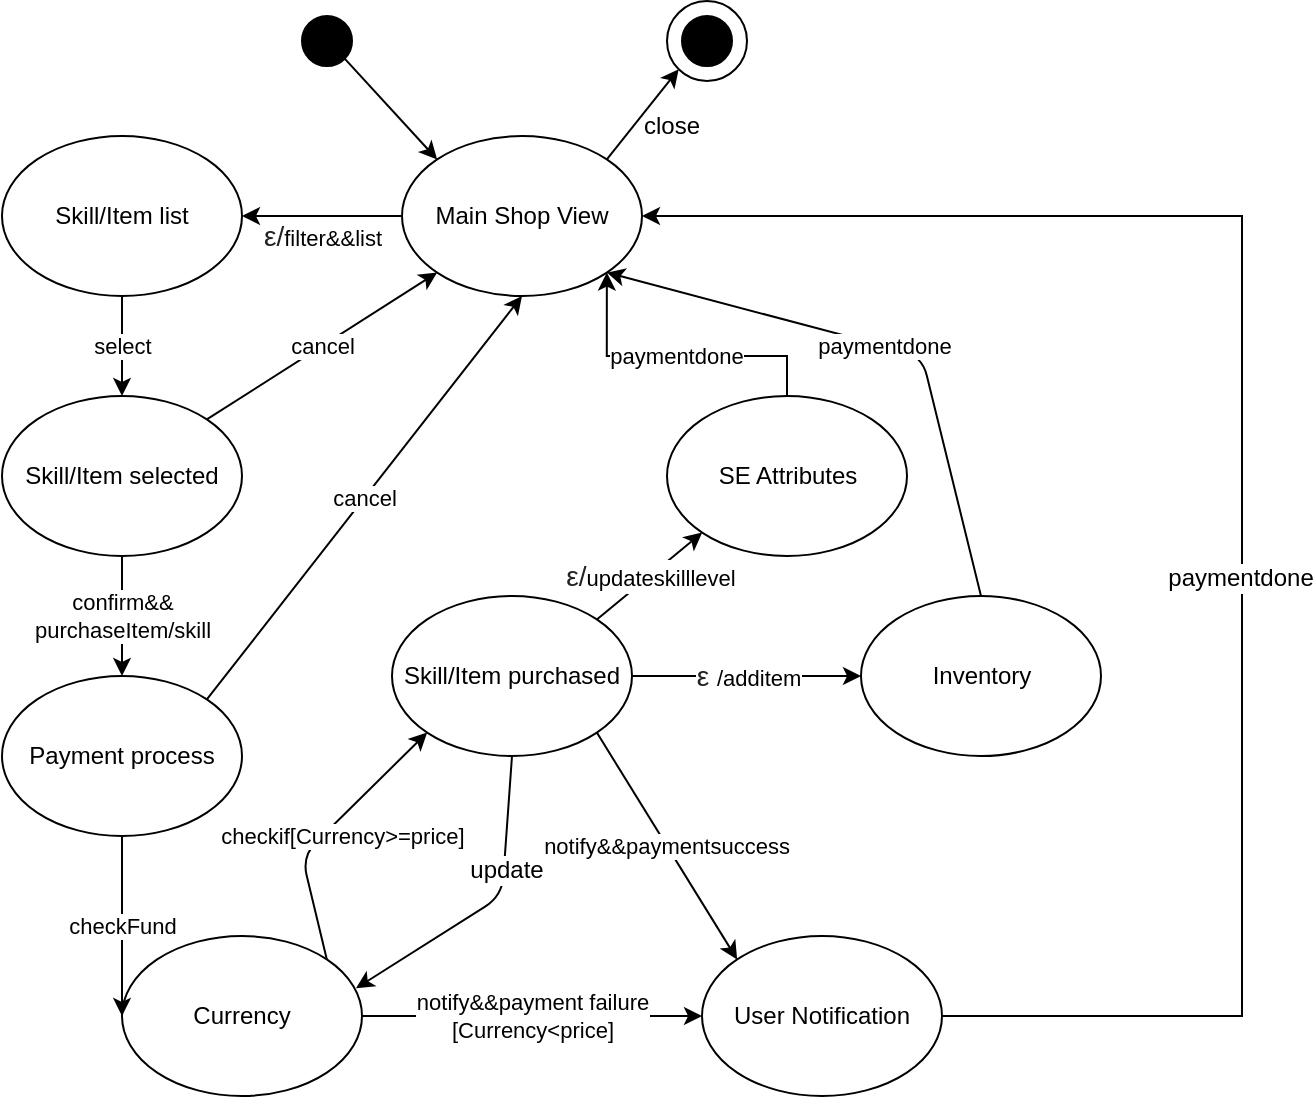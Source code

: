 <mxfile version="12.8.8" type="device"><diagram id="9c27CdLF6xRBSx3krHJN" name="Page-1"><mxGraphModel dx="738" dy="583" grid="1" gridSize="10" guides="1" tooltips="1" connect="1" arrows="1" fold="1" page="1" pageScale="1" pageWidth="1700" pageHeight="1100" math="0" shadow="0"><root><mxCell id="0"/><mxCell id="1" parent="0"/><mxCell id="gPBaaKwjETwQz4riwkVZ-1" value="Main Shop View" style="ellipse;whiteSpace=wrap;html=1;" parent="1" vertex="1"><mxGeometry x="790" y="510" width="120" height="80" as="geometry"/></mxCell><mxCell id="gPBaaKwjETwQz4riwkVZ-2" value="Currency" style="ellipse;whiteSpace=wrap;html=1;" parent="1" vertex="1"><mxGeometry x="650" y="910" width="120" height="80" as="geometry"/></mxCell><mxCell id="0HlMY5smcpfw6WXIwX9m-27" value="paymentdone" style="edgeStyle=orthogonalEdgeStyle;rounded=0;orthogonalLoop=1;jettySize=auto;html=1;entryX=1;entryY=1;entryDx=0;entryDy=0;" edge="1" parent="1" source="gPBaaKwjETwQz4riwkVZ-3" target="gPBaaKwjETwQz4riwkVZ-1"><mxGeometry relative="1" as="geometry"><Array as="points"><mxPoint x="983" y="620"/><mxPoint x="892" y="620"/></Array></mxGeometry></mxCell><mxCell id="gPBaaKwjETwQz4riwkVZ-3" value="SE Attributes" style="ellipse;whiteSpace=wrap;html=1;" parent="1" vertex="1"><mxGeometry x="922.5" y="640" width="120" height="80" as="geometry"/></mxCell><mxCell id="gPBaaKwjETwQz4riwkVZ-6" value="" style="ellipse;whiteSpace=wrap;html=1;aspect=fixed;strokeColor=#000000;fillColor=#000000;" parent="1" vertex="1"><mxGeometry x="740" y="450" width="25" height="25" as="geometry"/></mxCell><mxCell id="gPBaaKwjETwQz4riwkVZ-7" value="" style="endArrow=classic;html=1;strokeColor=#000000;entryX=0;entryY=0;entryDx=0;entryDy=0;exitX=1;exitY=1;exitDx=0;exitDy=0;" parent="1" source="gPBaaKwjETwQz4riwkVZ-6" target="gPBaaKwjETwQz4riwkVZ-1" edge="1"><mxGeometry width="50" height="50" relative="1" as="geometry"><mxPoint x="650" y="600" as="sourcePoint"/><mxPoint x="700" y="550" as="targetPoint"/></mxGeometry></mxCell><mxCell id="gPBaaKwjETwQz4riwkVZ-8" value="" style="ellipse;whiteSpace=wrap;html=1;aspect=fixed;strokeColor=#000000;fillColor=#000000;" parent="1" vertex="1"><mxGeometry x="930" y="450" width="25" height="25" as="geometry"/></mxCell><mxCell id="gPBaaKwjETwQz4riwkVZ-9" value="" style="ellipse;whiteSpace=wrap;html=1;aspect=fixed;strokeColor=#000000;fillColor=none;" parent="1" vertex="1"><mxGeometry x="922.5" y="442.5" width="40" height="40" as="geometry"/></mxCell><mxCell id="gPBaaKwjETwQz4riwkVZ-10" value="" style="endArrow=classic;html=1;strokeColor=#000000;entryX=0;entryY=1;entryDx=0;entryDy=0;exitX=1;exitY=0;exitDx=0;exitDy=0;" parent="1" source="gPBaaKwjETwQz4riwkVZ-1" target="gPBaaKwjETwQz4riwkVZ-9" edge="1"><mxGeometry width="50" height="50" relative="1" as="geometry"><mxPoint x="990" y="620" as="sourcePoint"/><mxPoint x="1040" y="570" as="targetPoint"/></mxGeometry></mxCell><mxCell id="gPBaaKwjETwQz4riwkVZ-11" value="close" style="text;html=1;strokeColor=none;fillColor=none;align=center;verticalAlign=middle;whiteSpace=wrap;rounded=0;" parent="1" vertex="1"><mxGeometry x="905" y="495" width="40" height="20" as="geometry"/></mxCell><mxCell id="0HlMY5smcpfw6WXIwX9m-1" value="Inventory" style="ellipse;whiteSpace=wrap;html=1;" vertex="1" parent="1"><mxGeometry x="1019.5" y="740" width="120" height="80" as="geometry"/></mxCell><mxCell id="0HlMY5smcpfw6WXIwX9m-2" value="Skill/Item list" style="ellipse;whiteSpace=wrap;html=1;" vertex="1" parent="1"><mxGeometry x="590" y="510" width="120" height="80" as="geometry"/></mxCell><mxCell id="0HlMY5smcpfw6WXIwX9m-4" value="&lt;span style=&quot;color: rgb(34 , 34 , 34) ; font-family: sans-serif ; font-size: 14px ; white-space: normal&quot;&gt;ε/&lt;/span&gt;filter&amp;amp;&amp;amp;list" style="endArrow=classic;html=1;entryX=1;entryY=0.5;entryDx=0;entryDy=0;exitX=0;exitY=0.5;exitDx=0;exitDy=0;" edge="1" parent="1" source="gPBaaKwjETwQz4riwkVZ-1" target="0HlMY5smcpfw6WXIwX9m-2"><mxGeometry y="10" width="50" height="50" relative="1" as="geometry"><mxPoint x="840" y="730" as="sourcePoint"/><mxPoint x="890" y="680" as="targetPoint"/><mxPoint as="offset"/></mxGeometry></mxCell><mxCell id="0HlMY5smcpfw6WXIwX9m-5" value="Payment process" style="ellipse;whiteSpace=wrap;html=1;" vertex="1" parent="1"><mxGeometry x="590" y="780" width="120" height="80" as="geometry"/></mxCell><mxCell id="0HlMY5smcpfw6WXIwX9m-6" value="select" style="endArrow=classic;html=1;exitX=0.5;exitY=1;exitDx=0;exitDy=0;entryX=0.5;entryY=0;entryDx=0;entryDy=0;" edge="1" parent="1" source="0HlMY5smcpfw6WXIwX9m-2" target="0HlMY5smcpfw6WXIwX9m-9"><mxGeometry width="50" height="50" relative="1" as="geometry"><mxPoint x="900" y="730" as="sourcePoint"/><mxPoint x="774" y="660" as="targetPoint"/></mxGeometry></mxCell><mxCell id="0HlMY5smcpfw6WXIwX9m-7" value="confirm&amp;amp;&amp;amp;&lt;br&gt;purchaseItem/skill" style="endArrow=classic;html=1;exitX=0.5;exitY=1;exitDx=0;exitDy=0;entryX=0.5;entryY=0;entryDx=0;entryDy=0;" edge="1" parent="1" source="0HlMY5smcpfw6WXIwX9m-9" target="0HlMY5smcpfw6WXIwX9m-5"><mxGeometry width="50" height="50" relative="1" as="geometry"><mxPoint x="692.426" y="658.284" as="sourcePoint"/><mxPoint x="710" y="740" as="targetPoint"/></mxGeometry></mxCell><mxCell id="0HlMY5smcpfw6WXIwX9m-8" value="checkFund" style="endArrow=classic;html=1;entryX=0;entryY=0.5;entryDx=0;entryDy=0;exitX=0.5;exitY=1;exitDx=0;exitDy=0;" edge="1" parent="1" source="0HlMY5smcpfw6WXIwX9m-5" target="gPBaaKwjETwQz4riwkVZ-2"><mxGeometry width="50" height="50" relative="1" as="geometry"><mxPoint x="785" y="790" as="sourcePoint"/><mxPoint x="794.074" y="711.716" as="targetPoint"/><Array as="points"><mxPoint x="650" y="890"/></Array></mxGeometry></mxCell><mxCell id="0HlMY5smcpfw6WXIwX9m-9" value="Skill/Item selected" style="ellipse;whiteSpace=wrap;html=1;" vertex="1" parent="1"><mxGeometry x="590" y="640" width="120" height="80" as="geometry"/></mxCell><mxCell id="0HlMY5smcpfw6WXIwX9m-10" value="cancel" style="endArrow=classic;html=1;exitX=1;exitY=0;exitDx=0;exitDy=0;entryX=0;entryY=1;entryDx=0;entryDy=0;" edge="1" parent="1" source="0HlMY5smcpfw6WXIwX9m-9" target="gPBaaKwjETwQz4riwkVZ-1"><mxGeometry width="50" height="50" relative="1" as="geometry"><mxPoint x="660" y="600" as="sourcePoint"/><mxPoint x="660" y="650" as="targetPoint"/></mxGeometry></mxCell><mxCell id="0HlMY5smcpfw6WXIwX9m-11" value="Skill/Item purchased" style="ellipse;whiteSpace=wrap;html=1;" vertex="1" parent="1"><mxGeometry x="785" y="740" width="120" height="80" as="geometry"/></mxCell><mxCell id="0HlMY5smcpfw6WXIwX9m-12" value="checkif[Currency&amp;gt;=price]" style="endArrow=classic;html=1;entryX=0;entryY=1;entryDx=0;entryDy=0;exitX=1;exitY=0;exitDx=0;exitDy=0;" edge="1" parent="1" source="gPBaaKwjETwQz4riwkVZ-2" target="0HlMY5smcpfw6WXIwX9m-11"><mxGeometry x="0.056" y="-7" width="50" height="50" relative="1" as="geometry"><mxPoint x="660" y="870" as="sourcePoint"/><mxPoint x="740.0" y="930" as="targetPoint"/><Array as="points"><mxPoint x="740" y="870"/></Array><mxPoint as="offset"/></mxGeometry></mxCell><mxCell id="0HlMY5smcpfw6WXIwX9m-22" style="edgeStyle=orthogonalEdgeStyle;rounded=0;orthogonalLoop=1;jettySize=auto;html=1;entryX=1;entryY=0.5;entryDx=0;entryDy=0;" edge="1" parent="1" source="0HlMY5smcpfw6WXIwX9m-13" target="gPBaaKwjETwQz4riwkVZ-1"><mxGeometry relative="1" as="geometry"><Array as="points"><mxPoint x="1210" y="950"/><mxPoint x="1210" y="550"/></Array></mxGeometry></mxCell><mxCell id="0HlMY5smcpfw6WXIwX9m-23" value="paymentdone" style="text;html=1;align=center;verticalAlign=middle;resizable=0;points=[];labelBackgroundColor=#ffffff;" vertex="1" connectable="0" parent="0HlMY5smcpfw6WXIwX9m-22"><mxGeometry x="0.025" y="1" relative="1" as="geometry"><mxPoint y="65.83" as="offset"/></mxGeometry></mxCell><mxCell id="0HlMY5smcpfw6WXIwX9m-13" value="User Notification" style="ellipse;whiteSpace=wrap;html=1;" vertex="1" parent="1"><mxGeometry x="940" y="910" width="120" height="80" as="geometry"/></mxCell><mxCell id="0HlMY5smcpfw6WXIwX9m-14" value="notify&amp;amp;&amp;amp;payment failure&lt;br&gt;[Currency&amp;lt;price]" style="endArrow=classic;html=1;entryX=0;entryY=0.5;entryDx=0;entryDy=0;exitX=1;exitY=0.5;exitDx=0;exitDy=0;" edge="1" parent="1" source="gPBaaKwjETwQz4riwkVZ-2" target="0HlMY5smcpfw6WXIwX9m-13"><mxGeometry width="50" height="50" relative="1" as="geometry"><mxPoint x="762.426" y="931.716" as="sourcePoint"/><mxPoint x="840.0" y="870" as="targetPoint"/></mxGeometry></mxCell><mxCell id="0HlMY5smcpfw6WXIwX9m-15" value="&lt;span style=&quot;color: rgb(34 , 34 , 34) ; font-family: sans-serif ; font-size: 14px ; white-space: normal&quot;&gt;ε/&lt;/span&gt;updateskilllevel" style="endArrow=classic;html=1;exitX=1;exitY=0;exitDx=0;exitDy=0;entryX=0;entryY=1;entryDx=0;entryDy=0;" edge="1" parent="1" source="0HlMY5smcpfw6WXIwX9m-11" target="gPBaaKwjETwQz4riwkVZ-3"><mxGeometry width="50" height="50" relative="1" as="geometry"><mxPoint x="940" y="790" as="sourcePoint"/><mxPoint x="990" y="740" as="targetPoint"/></mxGeometry></mxCell><mxCell id="0HlMY5smcpfw6WXIwX9m-17" value="" style="endArrow=classic;html=1;entryX=0.975;entryY=0.327;entryDx=0;entryDy=0;entryPerimeter=0;exitX=0.5;exitY=1;exitDx=0;exitDy=0;" edge="1" parent="1" source="0HlMY5smcpfw6WXIwX9m-11" target="gPBaaKwjETwQz4riwkVZ-2"><mxGeometry width="50" height="50" relative="1" as="geometry"><mxPoint x="940" y="790" as="sourcePoint"/><mxPoint x="990" y="740" as="targetPoint"/><Array as="points"><mxPoint x="840" y="890"/></Array></mxGeometry></mxCell><mxCell id="0HlMY5smcpfw6WXIwX9m-18" value="update" style="text;html=1;align=center;verticalAlign=middle;resizable=0;points=[];labelBackgroundColor=#ffffff;" vertex="1" connectable="0" parent="0HlMY5smcpfw6WXIwX9m-17"><mxGeometry x="-0.271" y="1" relative="1" as="geometry"><mxPoint as="offset"/></mxGeometry></mxCell><mxCell id="0HlMY5smcpfw6WXIwX9m-19" value="&lt;span style=&quot;color: rgb(34 , 34 , 34) ; font-family: sans-serif ; font-size: 14px ; white-space: normal&quot;&gt;ε&amp;nbsp;&lt;/span&gt;/additem" style="endArrow=classic;html=1;exitX=1;exitY=0.5;exitDx=0;exitDy=0;entryX=0;entryY=0.5;entryDx=0;entryDy=0;" edge="1" parent="1" source="0HlMY5smcpfw6WXIwX9m-11" target="0HlMY5smcpfw6WXIwX9m-1"><mxGeometry width="50" height="50" relative="1" as="geometry"><mxPoint x="872.426" y="781.716" as="sourcePoint"/><mxPoint x="1018" y="690" as="targetPoint"/><Array as="points"><mxPoint x="970" y="780"/></Array></mxGeometry></mxCell><mxCell id="0HlMY5smcpfw6WXIwX9m-20" value="notify&amp;amp;&amp;amp;paymentsuccess" style="endArrow=classic;html=1;exitX=1;exitY=1;exitDx=0;exitDy=0;entryX=0;entryY=0;entryDx=0;entryDy=0;" edge="1" parent="1" source="0HlMY5smcpfw6WXIwX9m-11" target="0HlMY5smcpfw6WXIwX9m-13"><mxGeometry width="50" height="50" relative="1" as="geometry"><mxPoint x="940" y="790" as="sourcePoint"/><mxPoint x="990" y="740" as="targetPoint"/></mxGeometry></mxCell><mxCell id="0HlMY5smcpfw6WXIwX9m-25" value="cancel" style="endArrow=classic;html=1;exitX=1;exitY=0;exitDx=0;exitDy=0;entryX=0.5;entryY=1;entryDx=0;entryDy=0;" edge="1" parent="1" source="0HlMY5smcpfw6WXIwX9m-5" target="gPBaaKwjETwQz4riwkVZ-1"><mxGeometry width="50" height="50" relative="1" as="geometry"><mxPoint x="702.426" y="661.716" as="sourcePoint"/><mxPoint x="817.574" y="588.284" as="targetPoint"/><Array as="points"/></mxGeometry></mxCell><mxCell id="0HlMY5smcpfw6WXIwX9m-26" value="paymentdone" style="endArrow=classic;html=1;entryX=1;entryY=1;entryDx=0;entryDy=0;exitX=0.5;exitY=0;exitDx=0;exitDy=0;" edge="1" parent="1" source="0HlMY5smcpfw6WXIwX9m-1" target="gPBaaKwjETwQz4riwkVZ-1"><mxGeometry width="50" height="50" relative="1" as="geometry"><mxPoint x="940" y="790" as="sourcePoint"/><mxPoint x="990" y="740" as="targetPoint"/><Array as="points"><mxPoint x="1050" y="620"/></Array></mxGeometry></mxCell></root></mxGraphModel></diagram></mxfile>